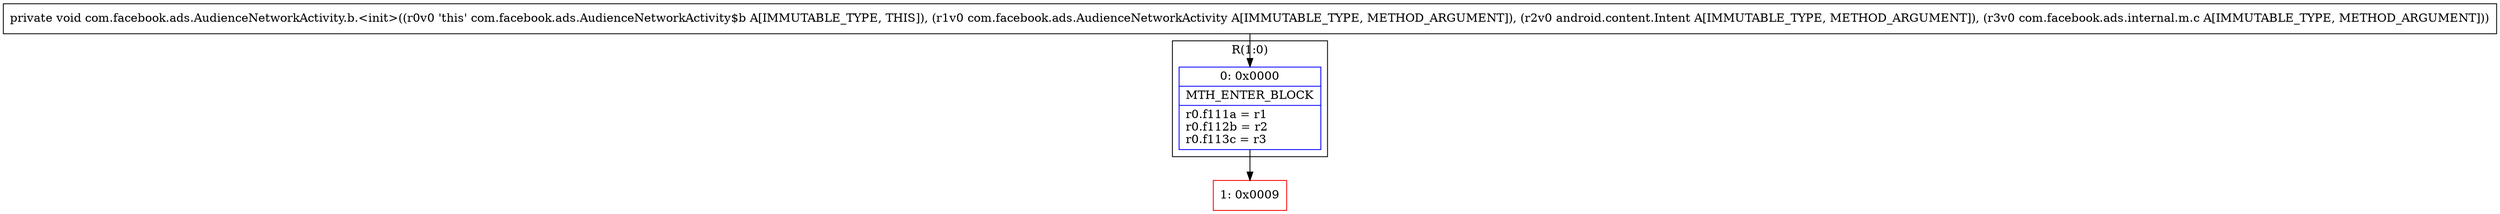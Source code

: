 digraph "CFG forcom.facebook.ads.AudienceNetworkActivity.b.\<init\>(Lcom\/facebook\/ads\/AudienceNetworkActivity;Landroid\/content\/Intent;Lcom\/facebook\/ads\/internal\/m\/c;)V" {
subgraph cluster_Region_1894494659 {
label = "R(1:0)";
node [shape=record,color=blue];
Node_0 [shape=record,label="{0\:\ 0x0000|MTH_ENTER_BLOCK\l|r0.f111a = r1\lr0.f112b = r2\lr0.f113c = r3\l}"];
}
Node_1 [shape=record,color=red,label="{1\:\ 0x0009}"];
MethodNode[shape=record,label="{private void com.facebook.ads.AudienceNetworkActivity.b.\<init\>((r0v0 'this' com.facebook.ads.AudienceNetworkActivity$b A[IMMUTABLE_TYPE, THIS]), (r1v0 com.facebook.ads.AudienceNetworkActivity A[IMMUTABLE_TYPE, METHOD_ARGUMENT]), (r2v0 android.content.Intent A[IMMUTABLE_TYPE, METHOD_ARGUMENT]), (r3v0 com.facebook.ads.internal.m.c A[IMMUTABLE_TYPE, METHOD_ARGUMENT])) }"];
MethodNode -> Node_0;
Node_0 -> Node_1;
}

